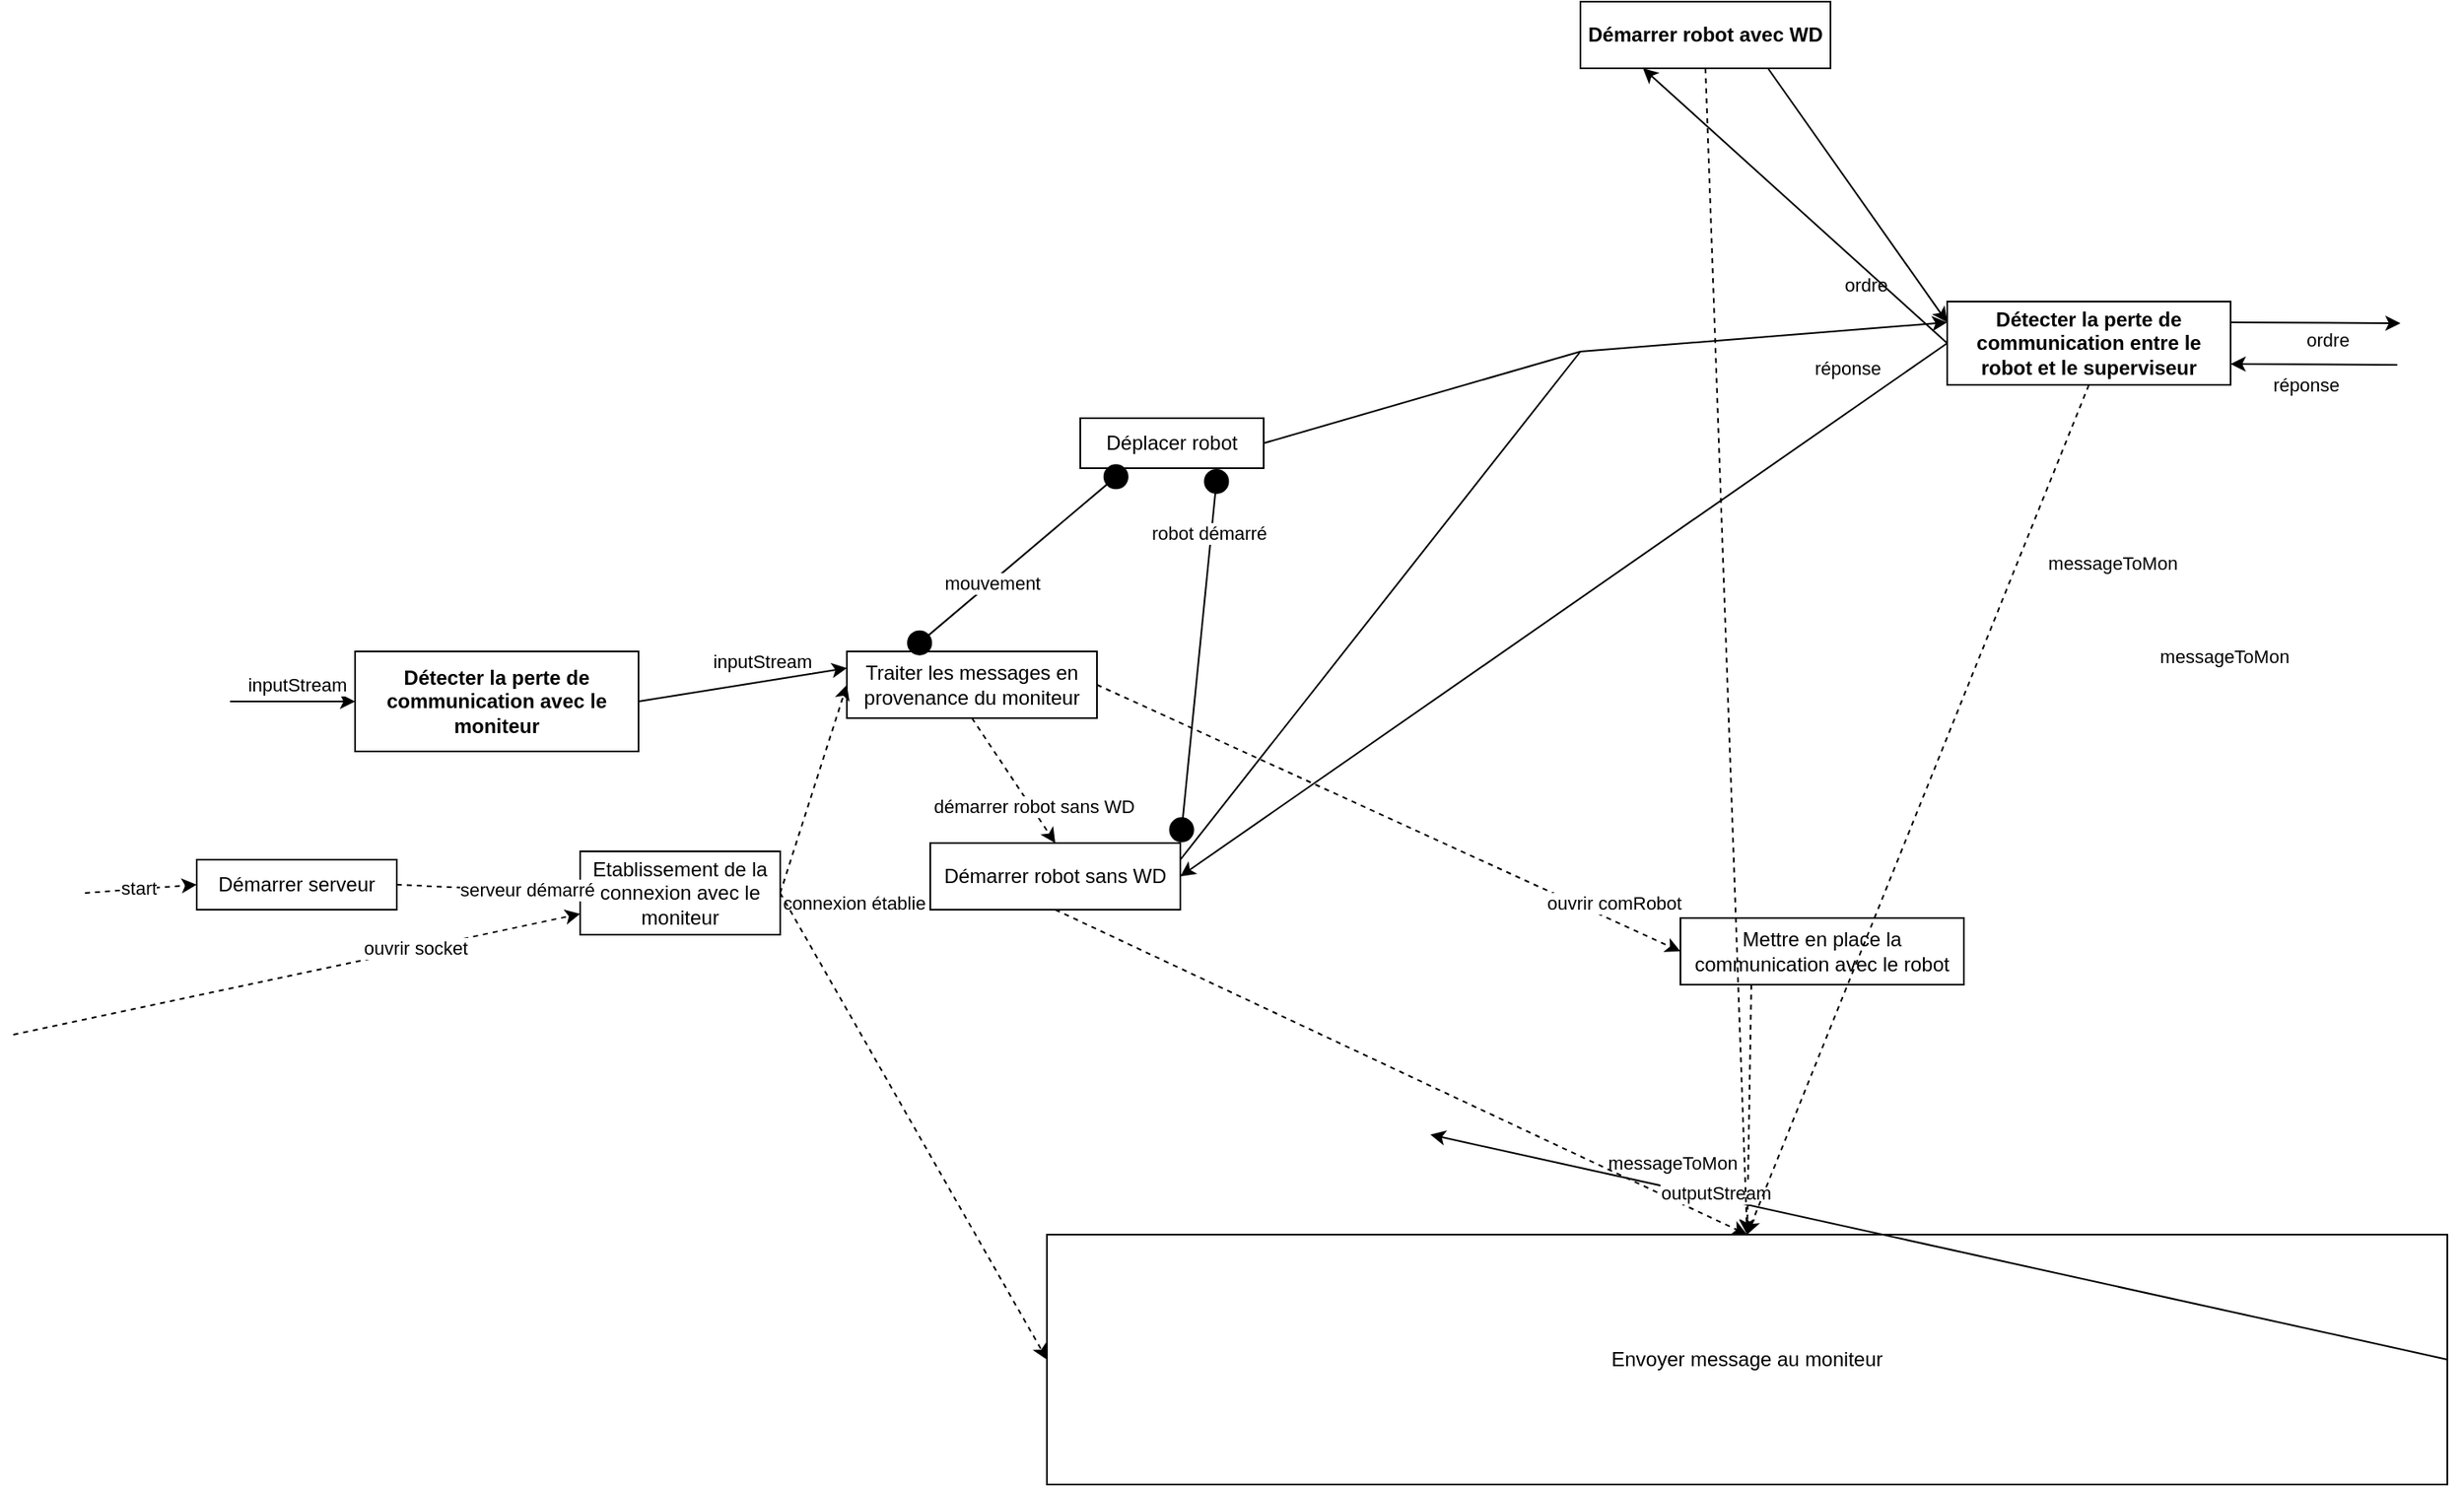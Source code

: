 <mxfile version="15.8.4" type="github">
  <diagram id="CIw4tXAHv_-aNhbZJtuN" name="Page-1">
    <mxGraphModel dx="1422" dy="1108" grid="1" gridSize="10" guides="1" tooltips="1" connect="1" arrows="1" fold="1" page="0" pageScale="1" pageWidth="827" pageHeight="1169" math="0" shadow="0">
      <root>
        <mxCell id="0" />
        <mxCell id="1" parent="0" />
        <mxCell id="5DaIw1ma8Wy_vV2Rz7nk-1" value="Démarrer serveur" style="rounded=0;whiteSpace=wrap;html=1;" parent="1" vertex="1">
          <mxGeometry x="140" y="305" width="120" height="30" as="geometry" />
        </mxCell>
        <mxCell id="5DaIw1ma8Wy_vV2Rz7nk-2" value="Etablissement de la connexion avec le moniteur" style="rounded=0;whiteSpace=wrap;html=1;" parent="1" vertex="1">
          <mxGeometry x="370" y="300" width="120" height="50" as="geometry" />
        </mxCell>
        <mxCell id="5DaIw1ma8Wy_vV2Rz7nk-3" value="Traiter les messages en provenance du moniteur" style="rounded=0;whiteSpace=wrap;html=1;" parent="1" vertex="1">
          <mxGeometry x="530" y="180" width="150" height="40" as="geometry" />
        </mxCell>
        <mxCell id="5DaIw1ma8Wy_vV2Rz7nk-4" value="Démarrer robot sans WD" style="rounded=0;whiteSpace=wrap;html=1;" parent="1" vertex="1">
          <mxGeometry x="580" y="295" width="150" height="40" as="geometry" />
        </mxCell>
        <mxCell id="5DaIw1ma8Wy_vV2Rz7nk-5" value="Mettre en place la communication avec le robot" style="rounded=0;whiteSpace=wrap;html=1;" parent="1" vertex="1">
          <mxGeometry x="1030" y="340" width="170" height="40" as="geometry" />
        </mxCell>
        <mxCell id="5DaIw1ma8Wy_vV2Rz7nk-6" value="Envoyer message au moniteur" style="rounded=0;whiteSpace=wrap;html=1;" parent="1" vertex="1">
          <mxGeometry x="650" y="530" width="840" height="150" as="geometry" />
        </mxCell>
        <mxCell id="5DaIw1ma8Wy_vV2Rz7nk-7" value="Déplacer robot" style="rounded=0;whiteSpace=wrap;html=1;" parent="1" vertex="1">
          <mxGeometry x="670" y="40" width="110" height="30" as="geometry" />
        </mxCell>
        <mxCell id="5DaIw1ma8Wy_vV2Rz7nk-9" value="" style="html=1;labelBackgroundColor=#ffffff;startArrow=none;startFill=0;startSize=6;endArrow=classic;endFill=1;endSize=6;jettySize=auto;orthogonalLoop=1;strokeWidth=1;dashed=1;fontSize=14;rounded=0;entryX=0;entryY=0.5;entryDx=0;entryDy=0;" parent="1" target="5DaIw1ma8Wy_vV2Rz7nk-1" edge="1">
          <mxGeometry width="60" height="60" relative="1" as="geometry">
            <mxPoint x="73" y="325" as="sourcePoint" />
            <mxPoint x="313.33" y="190" as="targetPoint" />
          </mxGeometry>
        </mxCell>
        <mxCell id="5DaIw1ma8Wy_vV2Rz7nk-10" value="start" style="edgeLabel;html=1;align=center;verticalAlign=middle;resizable=0;points=[];" parent="5DaIw1ma8Wy_vV2Rz7nk-9" vertex="1" connectable="0">
          <mxGeometry x="0.417" y="1" relative="1" as="geometry">
            <mxPoint x="-16" y="1" as="offset" />
          </mxGeometry>
        </mxCell>
        <mxCell id="5DaIw1ma8Wy_vV2Rz7nk-11" value="" style="html=1;labelBackgroundColor=#ffffff;startArrow=none;startFill=0;startSize=6;endArrow=classic;endFill=1;endSize=6;jettySize=auto;orthogonalLoop=1;strokeWidth=1;dashed=1;fontSize=14;rounded=0;entryX=0;entryY=0.5;entryDx=0;entryDy=0;exitX=1;exitY=0.5;exitDx=0;exitDy=0;" parent="1" source="5DaIw1ma8Wy_vV2Rz7nk-1" target="5DaIw1ma8Wy_vV2Rz7nk-2" edge="1">
          <mxGeometry width="60" height="60" relative="1" as="geometry">
            <mxPoint x="83.33" y="285" as="sourcePoint" />
            <mxPoint x="163.33" y="285" as="targetPoint" />
          </mxGeometry>
        </mxCell>
        <mxCell id="5DaIw1ma8Wy_vV2Rz7nk-12" value="serveur démarré" style="edgeLabel;html=1;align=center;verticalAlign=middle;resizable=0;points=[];" parent="5DaIw1ma8Wy_vV2Rz7nk-11" vertex="1" connectable="0">
          <mxGeometry x="0.417" y="1" relative="1" as="geometry">
            <mxPoint as="offset" />
          </mxGeometry>
        </mxCell>
        <mxCell id="5DaIw1ma8Wy_vV2Rz7nk-13" value="" style="html=1;labelBackgroundColor=#ffffff;startArrow=none;startFill=0;startSize=6;endArrow=classic;endFill=1;endSize=6;jettySize=auto;orthogonalLoop=1;strokeWidth=1;dashed=1;fontSize=14;rounded=0;entryX=0;entryY=0.75;entryDx=0;entryDy=0;" parent="1" target="5DaIw1ma8Wy_vV2Rz7nk-2" edge="1">
          <mxGeometry width="60" height="60" relative="1" as="geometry">
            <mxPoint x="29.997" y="410" as="sourcePoint" />
            <mxPoint x="173.33" y="295" as="targetPoint" />
          </mxGeometry>
        </mxCell>
        <mxCell id="5DaIw1ma8Wy_vV2Rz7nk-14" value="ouvrir socket" style="edgeLabel;html=1;align=center;verticalAlign=middle;resizable=0;points=[];" parent="5DaIw1ma8Wy_vV2Rz7nk-13" vertex="1" connectable="0">
          <mxGeometry x="0.417" y="1" relative="1" as="geometry">
            <mxPoint as="offset" />
          </mxGeometry>
        </mxCell>
        <mxCell id="5DaIw1ma8Wy_vV2Rz7nk-15" value="" style="html=1;labelBackgroundColor=#ffffff;startArrow=none;startFill=0;startSize=6;endArrow=classic;endFill=1;endSize=6;jettySize=auto;orthogonalLoop=1;strokeWidth=1;dashed=1;fontSize=14;rounded=0;entryX=0;entryY=0.5;entryDx=0;entryDy=0;exitX=1;exitY=0.5;exitDx=0;exitDy=0;" parent="1" source="5DaIw1ma8Wy_vV2Rz7nk-2" target="5DaIw1ma8Wy_vV2Rz7nk-3" edge="1">
          <mxGeometry width="60" height="60" relative="1" as="geometry">
            <mxPoint x="510" y="400" as="sourcePoint" />
            <mxPoint x="540" y="500" as="targetPoint" />
          </mxGeometry>
        </mxCell>
        <mxCell id="5DaIw1ma8Wy_vV2Rz7nk-16" value="connexion établie" style="edgeLabel;html=1;align=center;verticalAlign=middle;resizable=0;points=[];" parent="5DaIw1ma8Wy_vV2Rz7nk-15" vertex="1" connectable="0">
          <mxGeometry x="0.417" y="1" relative="1" as="geometry">
            <mxPoint x="16" y="95" as="offset" />
          </mxGeometry>
        </mxCell>
        <mxCell id="5DaIw1ma8Wy_vV2Rz7nk-17" value="" style="html=1;labelBackgroundColor=#ffffff;startArrow=none;startFill=0;startSize=6;endArrow=classic;endFill=1;endSize=6;jettySize=auto;orthogonalLoop=1;strokeWidth=1;dashed=1;fontSize=14;rounded=0;exitX=1;exitY=0.5;exitDx=0;exitDy=0;entryX=0;entryY=0.5;entryDx=0;entryDy=0;" parent="1" source="5DaIw1ma8Wy_vV2Rz7nk-2" target="5DaIw1ma8Wy_vV2Rz7nk-6" edge="1">
          <mxGeometry width="60" height="60" relative="1" as="geometry">
            <mxPoint x="470" y="415" as="sourcePoint" />
            <mxPoint x="580" y="480" as="targetPoint" />
          </mxGeometry>
        </mxCell>
        <mxCell id="5DaIw1ma8Wy_vV2Rz7nk-19" value="" style="html=1;labelBackgroundColor=#ffffff;startArrow=none;startFill=0;startSize=6;endArrow=classic;endFill=1;endSize=6;jettySize=auto;orthogonalLoop=1;strokeWidth=1;dashed=1;fontSize=14;rounded=0;entryX=0.5;entryY=0;entryDx=0;entryDy=0;exitX=0.5;exitY=1;exitDx=0;exitDy=0;" parent="1" source="5DaIw1ma8Wy_vV2Rz7nk-3" target="5DaIw1ma8Wy_vV2Rz7nk-4" edge="1">
          <mxGeometry width="60" height="60" relative="1" as="geometry">
            <mxPoint x="480" y="425" as="sourcePoint" />
            <mxPoint x="530" y="270" as="targetPoint" />
          </mxGeometry>
        </mxCell>
        <mxCell id="5DaIw1ma8Wy_vV2Rz7nk-20" value="démarrer robot sans WD" style="edgeLabel;html=1;align=center;verticalAlign=middle;resizable=0;points=[];" parent="5DaIw1ma8Wy_vV2Rz7nk-19" vertex="1" connectable="0">
          <mxGeometry x="0.417" y="1" relative="1" as="geometry">
            <mxPoint as="offset" />
          </mxGeometry>
        </mxCell>
        <mxCell id="5DaIw1ma8Wy_vV2Rz7nk-21" value="" style="html=1;labelBackgroundColor=#ffffff;startArrow=none;startFill=0;startSize=6;endArrow=classic;endFill=1;endSize=6;jettySize=auto;orthogonalLoop=1;strokeWidth=1;dashed=1;fontSize=14;rounded=0;entryX=0;entryY=0.5;entryDx=0;entryDy=0;exitX=1;exitY=0.5;exitDx=0;exitDy=0;" parent="1" source="5DaIw1ma8Wy_vV2Rz7nk-3" target="5DaIw1ma8Wy_vV2Rz7nk-5" edge="1">
          <mxGeometry width="60" height="60" relative="1" as="geometry">
            <mxPoint x="680.0" y="250" as="sourcePoint" />
            <mxPoint x="840" y="240" as="targetPoint" />
          </mxGeometry>
        </mxCell>
        <mxCell id="5DaIw1ma8Wy_vV2Rz7nk-22" value="ouvrir comRobot" style="edgeLabel;html=1;align=center;verticalAlign=middle;resizable=0;points=[];" parent="5DaIw1ma8Wy_vV2Rz7nk-21" vertex="1" connectable="0">
          <mxGeometry x="0.417" y="1" relative="1" as="geometry">
            <mxPoint x="62" y="18" as="offset" />
          </mxGeometry>
        </mxCell>
        <mxCell id="5DaIw1ma8Wy_vV2Rz7nk-23" value="" style="html=1;labelBackgroundColor=#ffffff;startArrow=none;startFill=0;startSize=6;endArrow=classic;endFill=1;endSize=6;jettySize=auto;orthogonalLoop=1;strokeWidth=1;dashed=1;fontSize=14;rounded=0;entryX=0.5;entryY=0;entryDx=0;entryDy=0;exitX=0.25;exitY=1;exitDx=0;exitDy=0;" parent="1" source="5DaIw1ma8Wy_vV2Rz7nk-5" target="5DaIw1ma8Wy_vV2Rz7nk-6" edge="1">
          <mxGeometry width="60" height="60" relative="1" as="geometry">
            <mxPoint x="500" y="445" as="sourcePoint" />
            <mxPoint x="550" y="290" as="targetPoint" />
          </mxGeometry>
        </mxCell>
        <mxCell id="5DaIw1ma8Wy_vV2Rz7nk-24" value="messageToMon" style="edgeLabel;html=1;align=center;verticalAlign=middle;resizable=0;points=[];" parent="5DaIw1ma8Wy_vV2Rz7nk-23" vertex="1" connectable="0">
          <mxGeometry x="0.417" y="1" relative="1" as="geometry">
            <mxPoint x="-47" as="offset" />
          </mxGeometry>
        </mxCell>
        <mxCell id="5DaIw1ma8Wy_vV2Rz7nk-25" value="" style="html=1;labelBackgroundColor=#ffffff;startArrow=none;startFill=0;startSize=6;endArrow=classic;endFill=1;endSize=6;jettySize=auto;orthogonalLoop=1;strokeWidth=1;dashed=1;fontSize=14;rounded=0;entryX=0.5;entryY=0;entryDx=0;entryDy=0;exitX=0.5;exitY=1;exitDx=0;exitDy=0;" parent="1" source="5DaIw1ma8Wy_vV2Rz7nk-4" target="5DaIw1ma8Wy_vV2Rz7nk-6" edge="1">
          <mxGeometry width="60" height="60" relative="1" as="geometry">
            <mxPoint x="510" y="455" as="sourcePoint" />
            <mxPoint x="560" y="300" as="targetPoint" />
          </mxGeometry>
        </mxCell>
        <mxCell id="5DaIw1ma8Wy_vV2Rz7nk-28" value="" style="endArrow=classic;html=1;rounded=0;entryX=0;entryY=0.5;entryDx=0;entryDy=0;" parent="1" target="5DaIw1ma8Wy_vV2Rz7nk-59" edge="1">
          <mxGeometry width="50" height="50" relative="1" as="geometry">
            <mxPoint x="160" y="210" as="sourcePoint" />
            <mxPoint x="430" y="260" as="targetPoint" />
          </mxGeometry>
        </mxCell>
        <mxCell id="5DaIw1ma8Wy_vV2Rz7nk-29" value="inputStream" style="edgeLabel;html=1;align=center;verticalAlign=middle;resizable=0;points=[];" parent="5DaIw1ma8Wy_vV2Rz7nk-28" vertex="1" connectable="0">
          <mxGeometry x="0.396" y="2" relative="1" as="geometry">
            <mxPoint x="-13" y="-8" as="offset" />
          </mxGeometry>
        </mxCell>
        <mxCell id="5DaIw1ma8Wy_vV2Rz7nk-30" value="" style="startArrow=circle;endArrow=circle;html=1;rounded=0;exitX=0.25;exitY=0;exitDx=0;exitDy=0;entryX=0.25;entryY=1;entryDx=0;entryDy=0;" parent="1" source="5DaIw1ma8Wy_vV2Rz7nk-3" target="5DaIw1ma8Wy_vV2Rz7nk-7" edge="1">
          <mxGeometry width="50" height="50" relative="1" as="geometry">
            <mxPoint x="640" y="200" as="sourcePoint" />
            <mxPoint x="750" y="-80" as="targetPoint" />
          </mxGeometry>
        </mxCell>
        <mxCell id="5DaIw1ma8Wy_vV2Rz7nk-32" value="mouvement" style="edgeLabel;html=1;align=center;verticalAlign=middle;resizable=0;points=[];" parent="5DaIw1ma8Wy_vV2Rz7nk-30" vertex="1" connectable="0">
          <mxGeometry x="-0.247" relative="1" as="geometry">
            <mxPoint as="offset" />
          </mxGeometry>
        </mxCell>
        <mxCell id="5DaIw1ma8Wy_vV2Rz7nk-33" value="" style="startArrow=circle;endArrow=circle;html=1;rounded=0;exitX=1;exitY=0;exitDx=0;exitDy=0;entryX=0.75;entryY=1;entryDx=0;entryDy=0;" parent="1" source="5DaIw1ma8Wy_vV2Rz7nk-4" target="5DaIw1ma8Wy_vV2Rz7nk-7" edge="1">
          <mxGeometry width="50" height="50" relative="1" as="geometry">
            <mxPoint x="770" y="180.0" as="sourcePoint" />
            <mxPoint x="740" y="90" as="targetPoint" />
          </mxGeometry>
        </mxCell>
        <mxCell id="5DaIw1ma8Wy_vV2Rz7nk-34" value="robot démarré" style="edgeLabel;html=1;align=center;verticalAlign=middle;resizable=0;points=[];" parent="5DaIw1ma8Wy_vV2Rz7nk-33" vertex="1" connectable="0">
          <mxGeometry x="-0.247" relative="1" as="geometry">
            <mxPoint x="8" y="-102" as="offset" />
          </mxGeometry>
        </mxCell>
        <mxCell id="5DaIw1ma8Wy_vV2Rz7nk-35" value="" style="endArrow=classic;html=1;rounded=0;exitX=1;exitY=0.5;exitDx=0;exitDy=0;" parent="1" source="5DaIw1ma8Wy_vV2Rz7nk-6" edge="1">
          <mxGeometry width="50" height="50" relative="1" as="geometry">
            <mxPoint x="850" y="460.0" as="sourcePoint" />
            <mxPoint x="880" y="470" as="targetPoint" />
          </mxGeometry>
        </mxCell>
        <mxCell id="5DaIw1ma8Wy_vV2Rz7nk-36" value="outputStream" style="edgeLabel;html=1;align=center;verticalAlign=middle;resizable=0;points=[];" parent="5DaIw1ma8Wy_vV2Rz7nk-35" vertex="1" connectable="0">
          <mxGeometry x="0.396" y="2" relative="1" as="geometry">
            <mxPoint x="-13" y="-8" as="offset" />
          </mxGeometry>
        </mxCell>
        <mxCell id="5DaIw1ma8Wy_vV2Rz7nk-43" value="" style="endArrow=none;html=1;rounded=0;exitX=1;exitY=0.5;exitDx=0;exitDy=0;" parent="1" source="5DaIw1ma8Wy_vV2Rz7nk-7" edge="1">
          <mxGeometry width="50" height="50" relative="1" as="geometry">
            <mxPoint x="870" y="300" as="sourcePoint" />
            <mxPoint x="970" as="targetPoint" />
          </mxGeometry>
        </mxCell>
        <mxCell id="5DaIw1ma8Wy_vV2Rz7nk-44" value="" style="endArrow=none;html=1;rounded=0;exitX=1;exitY=0.25;exitDx=0;exitDy=0;" parent="1" source="5DaIw1ma8Wy_vV2Rz7nk-4" edge="1">
          <mxGeometry width="50" height="50" relative="1" as="geometry">
            <mxPoint x="870" y="350" as="sourcePoint" />
            <mxPoint x="970" as="targetPoint" />
          </mxGeometry>
        </mxCell>
        <mxCell id="5DaIw1ma8Wy_vV2Rz7nk-45" value="" style="endArrow=classic;html=1;rounded=0;entryX=0;entryY=0.25;entryDx=0;entryDy=0;" parent="1" target="5DaIw1ma8Wy_vV2Rz7nk-66" edge="1">
          <mxGeometry width="50" height="50" relative="1" as="geometry">
            <mxPoint x="970" as="sourcePoint" />
            <mxPoint x="1030" y="-2.5" as="targetPoint" />
          </mxGeometry>
        </mxCell>
        <mxCell id="5DaIw1ma8Wy_vV2Rz7nk-46" value="ordre" style="edgeLabel;html=1;align=center;verticalAlign=middle;resizable=0;points=[];" parent="5DaIw1ma8Wy_vV2Rz7nk-45" vertex="1" connectable="0">
          <mxGeometry x="0.694" y="-4" relative="1" as="geometry">
            <mxPoint x="-16" y="-29" as="offset" />
          </mxGeometry>
        </mxCell>
        <mxCell id="5DaIw1ma8Wy_vV2Rz7nk-47" value="" style="endArrow=classic;html=1;rounded=0;entryX=1;entryY=0.5;entryDx=0;entryDy=0;exitX=0;exitY=0.5;exitDx=0;exitDy=0;" parent="1" source="5DaIw1ma8Wy_vV2Rz7nk-66" target="5DaIw1ma8Wy_vV2Rz7nk-4" edge="1">
          <mxGeometry width="50" height="50" relative="1" as="geometry">
            <mxPoint x="1030" y="45.0" as="sourcePoint" />
            <mxPoint x="1010" y="349.57" as="targetPoint" />
          </mxGeometry>
        </mxCell>
        <mxCell id="5DaIw1ma8Wy_vV2Rz7nk-48" value="réponse" style="edgeLabel;html=1;align=center;verticalAlign=middle;resizable=0;points=[];" parent="5DaIw1ma8Wy_vV2Rz7nk-47" vertex="1" connectable="0">
          <mxGeometry x="0.694" y="-4" relative="1" as="geometry">
            <mxPoint x="332" y="-253" as="offset" />
          </mxGeometry>
        </mxCell>
        <mxCell id="5DaIw1ma8Wy_vV2Rz7nk-59" value="&lt;b&gt;Détecter la perte de communication avec le moniteur&lt;/b&gt;" style="rounded=0;whiteSpace=wrap;html=1;" parent="1" vertex="1">
          <mxGeometry x="235" y="180" width="170" height="60" as="geometry" />
        </mxCell>
        <mxCell id="5DaIw1ma8Wy_vV2Rz7nk-60" value="" style="endArrow=classic;html=1;rounded=0;entryX=0;entryY=0.25;entryDx=0;entryDy=0;exitX=1;exitY=0.5;exitDx=0;exitDy=0;" parent="1" source="5DaIw1ma8Wy_vV2Rz7nk-59" target="5DaIw1ma8Wy_vV2Rz7nk-3" edge="1">
          <mxGeometry width="50" height="50" relative="1" as="geometry">
            <mxPoint x="230" y="190.0" as="sourcePoint" />
            <mxPoint x="322.5" y="190.0" as="targetPoint" />
          </mxGeometry>
        </mxCell>
        <mxCell id="5DaIw1ma8Wy_vV2Rz7nk-61" value="inputStream" style="edgeLabel;html=1;align=center;verticalAlign=middle;resizable=0;points=[];" parent="5DaIw1ma8Wy_vV2Rz7nk-60" vertex="1" connectable="0">
          <mxGeometry x="0.396" y="2" relative="1" as="geometry">
            <mxPoint x="-13" y="-8" as="offset" />
          </mxGeometry>
        </mxCell>
        <mxCell id="5DaIw1ma8Wy_vV2Rz7nk-66" value="&lt;b&gt;Détecter la perte de communication entre le robot et le superviseur&lt;/b&gt;" style="rounded=0;whiteSpace=wrap;html=1;" parent="1" vertex="1">
          <mxGeometry x="1190" y="-30" width="170" height="50" as="geometry" />
        </mxCell>
        <mxCell id="5DaIw1ma8Wy_vV2Rz7nk-67" value="" style="endArrow=classic;html=1;rounded=0;exitX=1;exitY=0.25;exitDx=0;exitDy=0;" parent="1" source="5DaIw1ma8Wy_vV2Rz7nk-66" edge="1">
          <mxGeometry width="50" height="50" relative="1" as="geometry">
            <mxPoint x="1240" y="-2.5" as="sourcePoint" />
            <mxPoint x="1461.905" y="-17" as="targetPoint" />
          </mxGeometry>
        </mxCell>
        <mxCell id="5DaIw1ma8Wy_vV2Rz7nk-68" value="ordre" style="edgeLabel;html=1;align=center;verticalAlign=middle;resizable=0;points=[];" parent="5DaIw1ma8Wy_vV2Rz7nk-67" vertex="1" connectable="0">
          <mxGeometry x="0.694" y="-4" relative="1" as="geometry">
            <mxPoint x="-29" y="6" as="offset" />
          </mxGeometry>
        </mxCell>
        <mxCell id="5DaIw1ma8Wy_vV2Rz7nk-69" value="" style="endArrow=classic;html=1;rounded=0;entryX=1;entryY=0.75;entryDx=0;entryDy=0;" parent="1" target="5DaIw1ma8Wy_vV2Rz7nk-66" edge="1">
          <mxGeometry width="50" height="50" relative="1" as="geometry">
            <mxPoint x="1460" y="8" as="sourcePoint" />
            <mxPoint x="970" y="340.0" as="targetPoint" />
          </mxGeometry>
        </mxCell>
        <mxCell id="5DaIw1ma8Wy_vV2Rz7nk-71" value="réponse" style="edgeLabel;html=1;align=center;verticalAlign=middle;resizable=0;points=[];" parent="5DaIw1ma8Wy_vV2Rz7nk-69" vertex="1" connectable="0">
          <mxGeometry x="-0.4" y="2" relative="1" as="geometry">
            <mxPoint x="-25" y="10" as="offset" />
          </mxGeometry>
        </mxCell>
        <mxCell id="5DaIw1ma8Wy_vV2Rz7nk-73" value="" style="html=1;labelBackgroundColor=#ffffff;startArrow=none;startFill=0;startSize=6;endArrow=classic;endFill=1;endSize=6;jettySize=auto;orthogonalLoop=1;strokeWidth=1;dashed=1;fontSize=14;rounded=0;entryX=0.5;entryY=0;entryDx=0;entryDy=0;exitX=0.5;exitY=1;exitDx=0;exitDy=0;" parent="1" source="5DaIw1ma8Wy_vV2Rz7nk-66" target="5DaIw1ma8Wy_vV2Rz7nk-6" edge="1">
          <mxGeometry width="60" height="60" relative="1" as="geometry">
            <mxPoint x="987.5" y="370.0" as="sourcePoint" />
            <mxPoint x="630" y="440.0" as="targetPoint" />
          </mxGeometry>
        </mxCell>
        <mxCell id="5DaIw1ma8Wy_vV2Rz7nk-74" value="messageToMon" style="edgeLabel;html=1;align=center;verticalAlign=middle;resizable=0;points=[];" parent="5DaIw1ma8Wy_vV2Rz7nk-73" vertex="1" connectable="0">
          <mxGeometry x="0.417" y="1" relative="1" as="geometry">
            <mxPoint x="225" y="-199" as="offset" />
          </mxGeometry>
        </mxCell>
        <mxCell id="5DaIw1ma8Wy_vV2Rz7nk-75" value="&lt;b&gt;Démarrer robot avec WD&lt;/b&gt;" style="rounded=0;whiteSpace=wrap;html=1;" parent="1" vertex="1">
          <mxGeometry x="970" y="-210" width="150" height="40" as="geometry" />
        </mxCell>
        <mxCell id="5DaIw1ma8Wy_vV2Rz7nk-77" value="" style="endArrow=classic;html=1;rounded=0;entryX=0;entryY=0.25;entryDx=0;entryDy=0;exitX=0.75;exitY=1;exitDx=0;exitDy=0;" parent="1" source="5DaIw1ma8Wy_vV2Rz7nk-75" target="5DaIw1ma8Wy_vV2Rz7nk-66" edge="1">
          <mxGeometry width="50" height="50" relative="1" as="geometry">
            <mxPoint x="960" y="-156.25" as="sourcePoint" />
            <mxPoint x="1180" y="-173.75" as="targetPoint" />
          </mxGeometry>
        </mxCell>
        <mxCell id="5DaIw1ma8Wy_vV2Rz7nk-79" value="" style="endArrow=classic;html=1;rounded=0;entryX=0.25;entryY=1;entryDx=0;entryDy=0;exitX=0;exitY=0.5;exitDx=0;exitDy=0;" parent="1" source="5DaIw1ma8Wy_vV2Rz7nk-66" target="5DaIw1ma8Wy_vV2Rz7nk-75" edge="1">
          <mxGeometry width="50" height="50" relative="1" as="geometry">
            <mxPoint x="1000" y="-60" as="sourcePoint" />
            <mxPoint x="1050" y="-80" as="targetPoint" />
          </mxGeometry>
        </mxCell>
        <mxCell id="5DaIw1ma8Wy_vV2Rz7nk-83" value="" style="html=1;labelBackgroundColor=#ffffff;startArrow=none;startFill=0;startSize=6;endArrow=classic;endFill=1;endSize=6;jettySize=auto;orthogonalLoop=1;strokeWidth=1;dashed=1;fontSize=14;rounded=0;entryX=0.5;entryY=0;entryDx=0;entryDy=0;exitX=0.5;exitY=1;exitDx=0;exitDy=0;" parent="1" source="5DaIw1ma8Wy_vV2Rz7nk-75" target="5DaIw1ma8Wy_vV2Rz7nk-6" edge="1">
          <mxGeometry width="60" height="60" relative="1" as="geometry">
            <mxPoint x="1030" y="-80" as="sourcePoint" />
            <mxPoint x="470" y="350" as="targetPoint" />
          </mxGeometry>
        </mxCell>
        <mxCell id="5DaIw1ma8Wy_vV2Rz7nk-84" value="messageToMon" style="edgeLabel;html=1;align=center;verticalAlign=middle;resizable=0;points=[];" parent="5DaIw1ma8Wy_vV2Rz7nk-83" vertex="1" connectable="0">
          <mxGeometry x="0.417" y="1" relative="1" as="geometry">
            <mxPoint x="225" y="-199" as="offset" />
          </mxGeometry>
        </mxCell>
      </root>
    </mxGraphModel>
  </diagram>
</mxfile>
